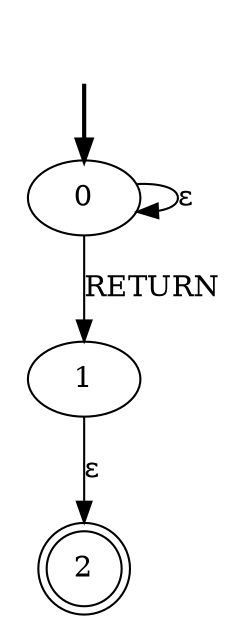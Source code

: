 digraph {
	fake0 [style=invisible]
	2 [shape=doublecircle]
	0 [root=true]
	1
	fake0 -> 0 [style=bold]
	0 -> 1 [label=RETURN]
	0 -> 0 [label="ε"]
	1 -> 2 [label="ε"]
}
